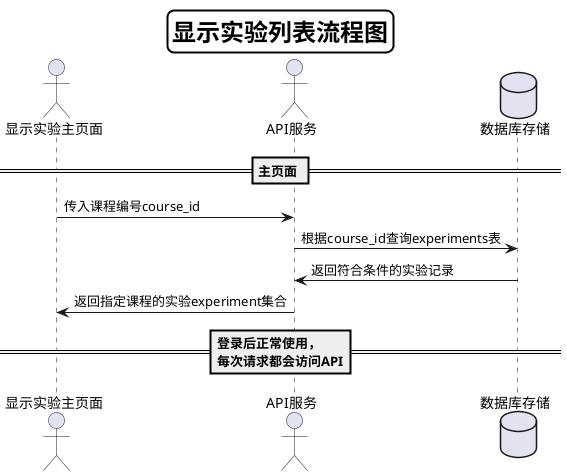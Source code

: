 @startuml
skinparam titleBorderRoundCorner 15
skinparam titleBorderThickness 2
skinparam titleBorderColor #Black
skinparam titleFontSize 24
Title 显示实验列表流程图


actor 显示实验主页面
actor API服务
database 数据库存储

== 主页面 ==
显示实验主页面->API服务:传入课程编号course_id
API服务->数据库存储:根据course_id查询experiments表
数据库存储->API服务:返回符合条件的实验记录
API服务->显示实验主页面:返回指定课程的实验experiment集合
== 登录后正常使用，\n每次请求都会访问API==

@enduml
